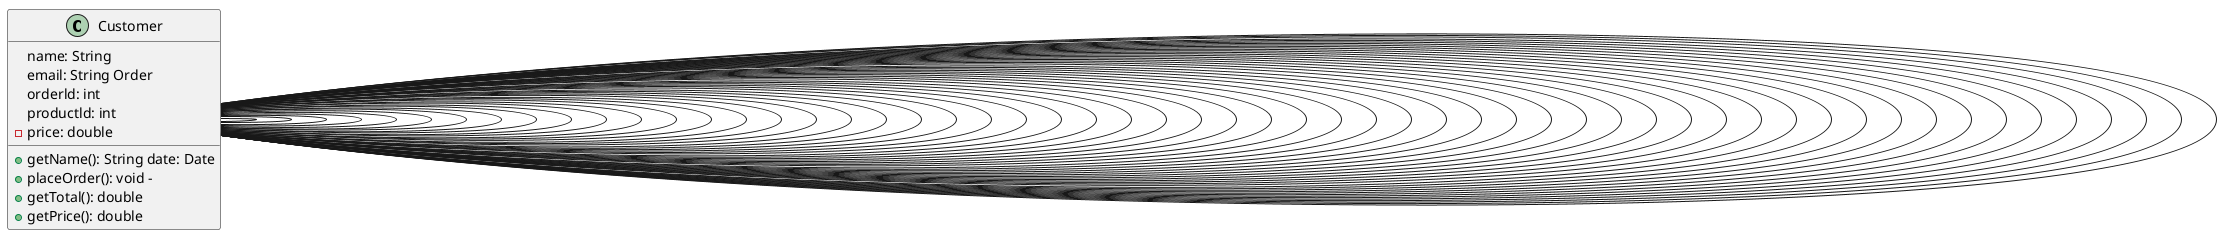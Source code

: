 @startuml
class Customer {
  name: String
  email: String Order
  orderld: int
  + getName(): String date: Date
  + placeOrder(): void -
  + getTotal(): double
  productld: int
  - price: double
  + getPrice(): double
}

Customer -- Customer
Customer -- Customer
Customer -- Customer
Customer -- Customer
Customer -- Customer
Customer -- Customer
Customer -- Customer
Customer -- Customer
Customer -- Customer
Customer -- Customer
Customer -- Customer
Customer -- Customer
Customer -- Customer
Customer -- Customer
Customer -- Customer
Customer -- Customer
Customer -- Customer
Customer -- Customer
Customer -- Customer
Customer -- Customer
Customer -- Customer
Customer -- Customer
Customer -- Customer
Customer -- Customer
Customer -- Customer
Customer -- Customer
Customer -- Customer
Customer -- Customer
Customer -- Customer
Customer -- Customer
Customer -- Customer
Customer -- Customer
Customer -- Customer
Customer -- Customer
Customer -- Customer
Customer -- Customer
Customer -- Customer
Customer -- Customer
Customer -- Customer
Customer -- Customer
Customer -- Customer
Customer -- Customer
Customer -- Customer
Customer -- Customer
Customer -- Customer
Customer -- Customer
Customer -- Customer
Customer -- Customer
Customer -- Customer
Customer -- Customer
Customer -- Customer
Customer -- Customer
Customer -- Customer
Customer -- Customer
Customer -- Customer
Customer -- Customer
Customer -- Customer
@enduml